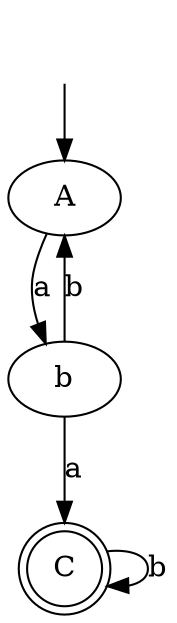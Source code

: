 digraph{
""[shape=none]
C[shape=doublecircle]
""->A
A->b[label=a]
b->A[label=b]
b->C[label=a]
C->C[label=b]
}
